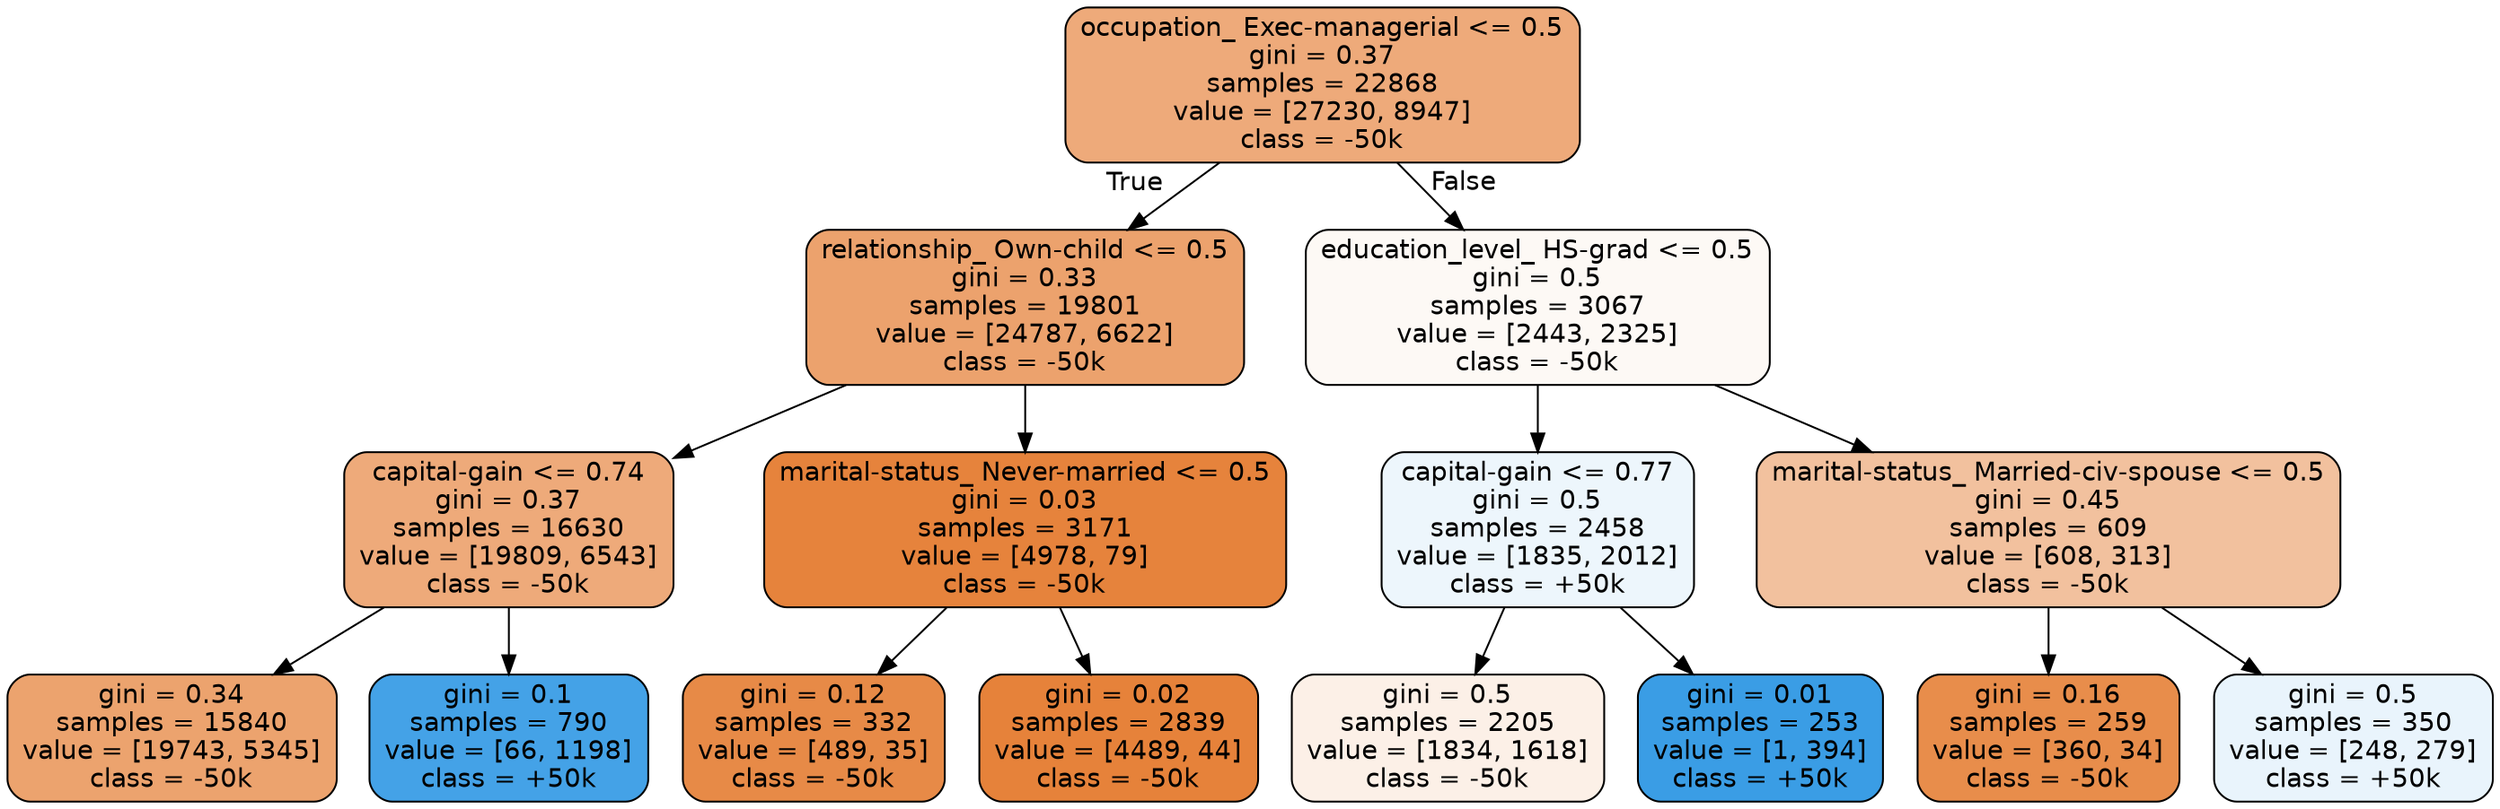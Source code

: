 digraph Tree {
node [shape=box, style="filled, rounded", color="black", fontname=helvetica] ;
edge [fontname=helvetica] ;
0 [label="occupation_ Exec-managerial <= 0.5\ngini = 0.37\nsamples = 22868\nvalue = [27230, 8947]\nclass = -50k", fillcolor="#e58139ab"] ;
1 [label="relationship_ Own-child <= 0.5\ngini = 0.33\nsamples = 19801\nvalue = [24787, 6622]\nclass = -50k", fillcolor="#e58139bb"] ;
0 -> 1 [labeldistance=2.5, labelangle=45, headlabel="True"] ;
2 [label="capital-gain <= 0.74\ngini = 0.37\nsamples = 16630\nvalue = [19809, 6543]\nclass = -50k", fillcolor="#e58139ab"] ;
1 -> 2 ;
3 [label="gini = 0.34\nsamples = 15840\nvalue = [19743, 5345]\nclass = -50k", fillcolor="#e58139ba"] ;
2 -> 3 ;
4 [label="gini = 0.1\nsamples = 790\nvalue = [66, 1198]\nclass = +50k", fillcolor="#399de5f1"] ;
2 -> 4 ;
5 [label="marital-status_ Never-married <= 0.5\ngini = 0.03\nsamples = 3171\nvalue = [4978, 79]\nclass = -50k", fillcolor="#e58139fb"] ;
1 -> 5 ;
6 [label="gini = 0.12\nsamples = 332\nvalue = [489, 35]\nclass = -50k", fillcolor="#e58139ed"] ;
5 -> 6 ;
7 [label="gini = 0.02\nsamples = 2839\nvalue = [4489, 44]\nclass = -50k", fillcolor="#e58139fd"] ;
5 -> 7 ;
8 [label="education_level_ HS-grad <= 0.5\ngini = 0.5\nsamples = 3067\nvalue = [2443, 2325]\nclass = -50k", fillcolor="#e581390c"] ;
0 -> 8 [labeldistance=2.5, labelangle=-45, headlabel="False"] ;
9 [label="capital-gain <= 0.77\ngini = 0.5\nsamples = 2458\nvalue = [1835, 2012]\nclass = +50k", fillcolor="#399de516"] ;
8 -> 9 ;
10 [label="gini = 0.5\nsamples = 2205\nvalue = [1834, 1618]\nclass = -50k", fillcolor="#e581391e"] ;
9 -> 10 ;
11 [label="gini = 0.01\nsamples = 253\nvalue = [1, 394]\nclass = +50k", fillcolor="#399de5fe"] ;
9 -> 11 ;
12 [label="marital-status_ Married-civ-spouse <= 0.5\ngini = 0.45\nsamples = 609\nvalue = [608, 313]\nclass = -50k", fillcolor="#e581397c"] ;
8 -> 12 ;
13 [label="gini = 0.16\nsamples = 259\nvalue = [360, 34]\nclass = -50k", fillcolor="#e58139e7"] ;
12 -> 13 ;
14 [label="gini = 0.5\nsamples = 350\nvalue = [248, 279]\nclass = +50k", fillcolor="#399de51c"] ;
12 -> 14 ;
}